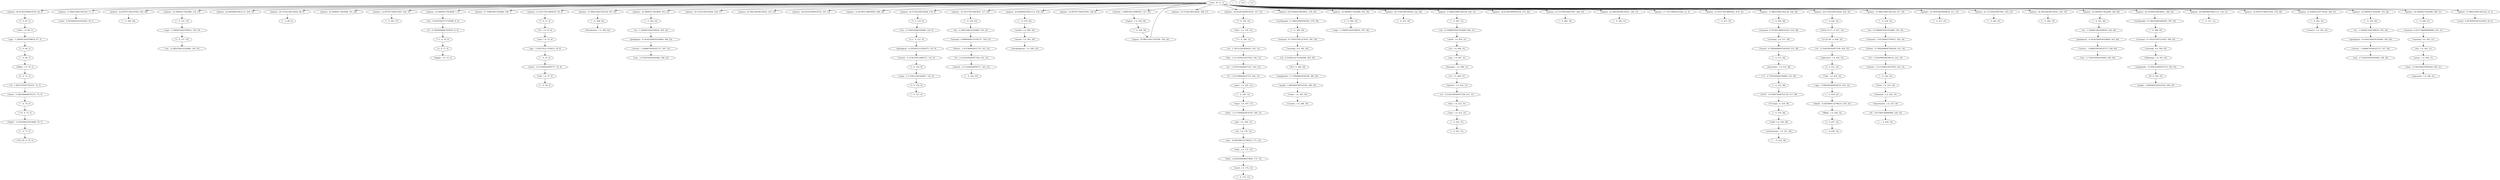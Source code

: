 strict digraph "" {
"('at', -2.2144199392957358, 429, 32)";
"('guinea', 37.686210841592128, 17, 1)";
"('46km', 1.0, 70, 5)";
"('warning', 4.0, 590, 45)";
"('guinea', 32.697937346547405, 583, 44)";
"('guinea', 36.023453009910554, 64, 5)";
"('min', 1.0, 53, 4)";
"('89km', 1.0, 436, 32)";
"('2016', -3.6796975660752738, 517, 38)";
"('8.0', 0, 384, 29)";
"('";
"('";
"('";
"('guinea', 26.046906019821115, 450, 33)";
"('.', 0, 475, 35)";
"('guinea', 29.37242168318426, 88, 6)";
"('guinea', 34.36069517822898, 331, 24)";
"('or', 1.0, 409, 31)";
"('--', 0, 279, 20)";
"('magnitude', 11.578098824595546, 385, 29)";
"(')', 0, 437, 32)";
"('guinea', 32.697937346547405, 502, 37)";
"(\"'s\", 0, 10, 0)";
"('geological', -0.54242509439324849, 306, 22)";
"('taron', -5.5463498048791511, 73, 5)";
"('a', 0, 11, 0)";
"('guinea', 34.36069517822898, 134, 10)";
"('gets', 1.0, 165, 12)";
"('magnitude', 12.958310066307153, 592, 45)";
"('(', 0, 124, 9)";
"('tsunami', 9.1195437047215933, 381, 29)";
"('get', 1.0, 169, 12)";
"('usgs', -1.2940912924769616, 136, 10)";
"('following', 1.0, 591, 45)";
"('earthquake', 27.484550065040281, 379, 29)";
"('us', -1.2940912924769616, 542, 40)";
"('warning', 4.0, 382, 29)";
"('guinea', 27.709663851502686, 100, 7)";
"('.', 0, 89, 6)";
"('guinea', 34.36069517822898, 7, 0)";
"('(', 0, 65, 5)";
"('us', -1.2940912924769616, 305, 22)";
"(';', 0, 415, 31)";
"('no', -0.33984878303763688, 219, 16)";
"('breakingnews', 1.0, 282, 20)";
"('biggie', 1.0, 12, 0)";
"('guinea', 37.686210841592128, 567, 42)";
"('-', 0, 561, 41)";
"(';', 0, 513, 38)";
"('17', -2.7254550566359494, 515, 38)";
"('.', 0, 55, 4)";
"('depth', -4.0205999132796233, 435, 32)";
"('warning', 0.0, 292, 21)";
"('tsunami', 6.7673611866102323, 510, 38)";
"(',', 0, 166, 12)";
"('guinea', 31.035179514865835, 50, 4)";
"('guinea', 29.37242168318426, 239, 17)";
"('info', 1.0, 57, 4)";
"('report', 1.0, 281, 20)";
"('guinea', 24.384148188139541, 252, 18)";
"('guinea', 36.023453009910554, 195, 14)";
"('-', 0, 346, 25)";
"('.', 0, 426, 32)";
"('of', -1.4652776267795353, 72, 5)";
"('.', 0, 438, 32)";
"('geological', -0.54242509439324849, 356, 26)";
"('.', 0, 324, 23)";
"('tsunami', 4.4151786684988696, 291, 21)";
"('guinea', 14.407601198050095, 494, 36)";
"('-', 0, 533, 39)";
"('guinea', 34.36069517822898, 303, 22)";
"('guinea', 29.37242168318426, 118, 9)";
"('more', -2.515449934959717, 56, 4)";
"('media', 1.0, 280, 20)";
"('guinea', 31.035179514865835, 317, 23)";
"('guinea', 32.697937346547405, 108, 8)";
"('via', -2.2483338019162868, 138, 10)";
"('guinea', 26.046906019821115, 278, 20)";
"('from', 1.0, 225, 16)";
"('papua', 35.080724917347936, 330, 24)";
"('as', 0.55294124731449568, 383, 29)";
"('";
"('time', 1.0, 413, 31)";
"(',', 0, 516, 38)";
"('coast', 0.38764005203222629, 24, 2)";
"('|', 0, 119, 9)";
"('earthquake', 27.484550065040281, 587, 45)";
"('guinea', 36.023453009910554, 157, 12)";
"('region', 1.0, 328, 24)";
"('at', -2.2144199392957358, 411, 31)";
"(',', 0, 434, 32)";
"('.', 0, 74, 5)";
"('...', 0, 229, 16)";
"('need', 1.0, 174, 12)";
"('big', -1.3113299523037925, 162, 12)";
"('no', -0.33984878303763688, 404, 31)";
"('say', -2.7254550566359494, 308, 22)";
"('.', 0, 175, 12)";
"(',', 0, 403, 31)";
"(')', 0, 126, 9)";
"('8', 0, 593, 45)";
"('guinea', 29.37242168318426, 368, 27)";
"('epicenter', 1.0, 430, 32)";
"('19m', 1.0, 432, 32)";
"('2016-12-17', 0, 427, 32)";
"(',', 0, 509, 38)";
"('guinea', 42.674484336636851, 378, 29)";
"('103.19', 0, 78, 5)";
"('guinea', 37.686210841592128, 402, 31)";
"('us', -1.2940912924769616, 355, 26)";
"('guinea', 34.36069517822898, 395, 30)";
"('guinea', 29.37242168318426, 532, 39)";
"('(', 0, 431, 32)";
"('guinea', 37.686210841592128, 508, 38)";
"('ago', -5.5881825849539233, 433, 32)";
"('new', 47, 0, -1)";
"('say', -2.7254550566359494, 545, 40)";
"('.', 0, 414, 31)";
"('tsunami', 0.88690489133182737, 320, 23)";
"('issued', -0.70926996097583039, 512, 38)";
"('they', -3.1175099262876795, 168, 12)";
"('rocks', 1.0, 387, 29)";
"('tsunami', 9.1195437047215933, 589, 45)";
"('...', 0, 522, 38)";
"('";
"('.', 0, 266, 19)";
"('quake', 1.8605664769316324, 594, 45)";
"('guinea', 36.023453009910554, 575, 43)";
"('tsunami', 5.591269927554551, 220, 16)";
"('coast', 0.38764005203222629, 18, 1)";
"('guinea', 22.721390356457967, 464, 34)";
"('guinea', 24.384148188139541, 188, 13)";
"('survey', -5.3136376415898727, 123, 9)";
"('.', 0, 224, 16)";
"('country', 1.0, 388, 29)";
"('guinea', 17.733116861413244, 41, 3)";
"('quake', 1.8605664769316324, 386, 29)";
"('ago', -1.2940912924769616, 67, 5)";
"('-', 0, 151, 11)";
"('.', 0, 69, 5)";
"('of', -3.817460144890898, 228, 16)";
"('";
"('help', 1.0, 172, 12)";
"('that', 1.0, 159, 12)";
"('-', 0, 503, 37)";
"('guinea', 31.035179514865835, 474, 35)";
"('for', 1.0, 293, 21)";
"('writersnews', 1.0, 521, 38)";
"(',', 0, 318, 23)";
"('guinea', 29.37242168318426, 425, 32)";
"('e', 0, 71, 5)";
"('as', -1.781512503836435, 161, 12)";
"('depth', -3.4185399219516608, 76, 5)";
"('hawaii', -2.515449934959717, 323, 23)";
"('guinea', 37.686210841592128, 217, 16)";
"('staff', 1.0, 520, 38)";
"('.', 0, 218, 16)";
"('geological', -0.54242509439324849, 543, 40)";
"('7.9', 0, 75, 5)";
"('firstalertwx', 1.0, 569, 42)";
"('guinea', 34.36069517822898, 540, 40)";
"('guinea', 19.395874693094818, 211, 15)";
"('10";
"('damages', 1.0, 408, 31)";
"('ago', -3.202576311355612, 54, 4)";
"('hope', 1.0, 167, 12)";
"('.', 0, 212, 15)";
"('.', 0, 568, 42)";
"('25', 1.0, 52, 4)";
"('areas', 1.0, 294, 21)";
"('-', 0, 465, 34)";
"('injuries', 1.0, 410, 31)";
"('all', 1.0, 170, 12)";
"('honolulu', 1.0, 226, 16)";
"('warning', 2.0, 511, 38)";
"('guinea', 22.721390356457967, 345, 25)";
"('survey', -1.4966676038325737, 544, 40)";
"('24m', 1.0, 66, 5)";
"('via', -2.7254550566359494, 120, 9)";
"('department', 1.0, 227, 16)";
"('word', 1.0, 405, 31)";
"('on', 1.0, 406, 31)";
"(';', 0, 519, 38)";
"(')', 0, 51, 4)";
"('survey', -1.4966676038325737, 307, 22)";
"('guinea', 24.384148188139541, 265, 19)";
"('epicentre', 1.0, 296, 21)";
"('guinea', 42.674484336636851, 586, 45)";
"('ireland', 1.0969100130080567, 327, 24)";
"('guinea', 26.046906019821115, 150, 11)";
"(\"'s\", 0, 160, 12)";
"('geological', -4.3593951321505475, 122, 9)";
"('say', -2.7254550566359494, 358, 26)";
"('.', 0, 584, 44)";
"('.', 0, 189, 13)";
"(',', 0, 541, 40)";
"(')', 0, 68, 5)";
"('?', 0, 158, 12)";
"('reuters', 1.0, 562, 41)";
"('survey', -1.4966676038325737, 357, 26)";
"('near', -2.5381049070569244, 295, 21)";
"('usgs', -1.2940912924769616, 397, 30)";
"('no', -2.2483338019162868, 319, 23)";
"('any', 1.0, 407, 31)";
"('as', -3.3378150046037227, 163, 12)";
"('this', 1.0, 412, 31)";
"('to', -1.0102999566398116, 222, 16)";
"('guinea', 32.697937346547405, 376, 28)";
"('usgs', -5.1110613302342607, 125, 9)";
"('u.s.', 0, 121, 9)";
"('guinea', 21.058632524776392, 560, 41)";
"(',', 0, 290, 21)";
"('guinea', 34.36069517822898, 353, 26)";
"('guinea', 34.36069517822898, 289, 21)";
"('it', -0.70926996097583039, 9, 0)";
"('21";
"('via', -0.81697003775729948, 8, 0)";
"('threat', -1.913389943631755, 321, 23)";
"('it', -1.913389943631755, 164, 12)";
"('guinea', 37.686210841592128, 23, 2)";
"(',', 0, 329, 24)";
"('to', -2.2144199392957358, 322, 23)";
"('i', 0, 137, 10)";
"(',', 0, 354, 26)";
"('the', -4.0205999132796233, 171, 12)";
"('threat', -0.70926996097583039, 221, 16)";
"('hawaii', -1.3113299523037925, 223, 16)";
"('they', -4.6226599046075849, 173, 12)";
"(';', 0, 127, 9)";
"('december', 1.0, 514, 38)";
"(',', 0, 304, 22)";
"('at', -2.2144199392957358, 429, 32)" -> "('epicenter', 1.0, 430, 32)";
"('guinea', 37.686210841592128, 17, 1)" -> "('coast', 0.38764005203222629, 18, 1)";
"('46km', 1.0, 70, 5)" -> "('e', 0, 71, 5)";
"('warning', 4.0, 590, 45)" -> "('following', 1.0, 591, 45)";
"('guinea', 32.697937346547405, 583, 44)" -> "('.', 0, 584, 44)";
"('guinea', 36.023453009910554, 64, 5)" -> "('(', 0, 65, 5)";
"('min', 1.0, 53, 4)" -> "('ago', -3.202576311355612, 54, 4)";
"('89km', 1.0, 436, 32)" -> "(')', 0, 437, 32)";
"('2016', -3.6796975660752738, 517, 38)" -> "('10:25pm', 0, 518, 38)";
"('8.0', 0, 384, 29)" -> "('magnitude', 11.578098824595546, 385, 29)";
"(':', 0, 77, 5)" -> "('103.19', 0, 78, 5)";
"(':', 0, 588, 45)" -> "('tsunami', 9.1195437047215933, 589, 45)";
"('guinea', 29.37242168318426, 88, 6)" -> "('.', 0, 89, 6)";
"('or', 1.0, 409, 31)" -> "('injuries', 1.0, 410, 31)";
"('--', 0, 279, 20)" -> "('media', 1.0, 280, 20)";
"('magnitude', 11.578098824595546, 385, 29)" -> "('quake', 1.8605664769316324, 386, 29)";
"(')', 0, 437, 32)" -> "('.', 0, 438, 32)";
"('guinea', 32.697937346547405, 502, 37)" -> "('-', 0, 503, 37)";
"(\"'s\", 0, 10, 0)" -> "('a', 0, 11, 0)";
"('geological', -0.54242509439324849, 306, 22)" -> "('survey', -1.4966676038325737, 307, 22)";
"('taron', -5.5463498048791511, 73, 5)" -> "('.', 0, 74, 5)";
"('a', 0, 11, 0)" -> "('biggie', 1.0, 12, 0)";
"('guinea', 34.36069517822898, 134, 10)" -> "(':', 0, 135, 10)";
"('gets', 1.0, 165, 12)" -> "(',', 0, 166, 12)";
"('magnitude', 12.958310066307153, 592, 45)" -> "('8', 0, 593, 45)";
"('(', 0, 124, 9)" -> "('usgs', -5.1110613302342607, 125, 9)";
"('tsunami', 9.1195437047215933, 381, 29)" -> "('warning', 4.0, 382, 29)";
"('get', 1.0, 169, 12)" -> "('all', 1.0, 170, 12)";
"('usgs', -1.2940912924769616, 136, 10)" -> "('i', 0, 137, 10)";
"('following', 1.0, 591, 45)" -> "('magnitude', 12.958310066307153, 592, 45)";
"('earthquake', 27.484550065040281, 379, 29)" -> "(':', 0, 380, 29)";
"('us', -1.2940912924769616, 542, 40)" -> "('geological', -0.54242509439324849, 543, 40)";
"('warning', 4.0, 382, 29)" -> "('as', 0.55294124731449568, 383, 29)";
"('guinea', 34.36069517822898, 7, 0)" -> "('via', -0.81697003775729948, 8, 0)";
"('(', 0, 65, 5)" -> "('24m', 1.0, 66, 5)";
"('us', -1.2940912924769616, 305, 22)" -> "('geological', -0.54242509439324849, 306, 22)";
"('no', -0.33984878303763688, 219, 16)" -> "('tsunami', 5.591269927554551, 220, 16)";
"('guinea', 37.686210841592128, 567, 42)" -> "('.', 0, 568, 42)";
"('-', 0, 561, 41)" -> "('reuters', 1.0, 562, 41)";
"(';', 0, 513, 38)" -> "('december', 1.0, 514, 38)";
"('17', -2.7254550566359494, 515, 38)" -> "(',', 0, 516, 38)";
"('.', 0, 55, 4)" -> "('more', -2.515449934959717, 56, 4)";
"('depth', -4.0205999132796233, 435, 32)" -> "('89km', 1.0, 436, 32)";
"('warning', 0.0, 292, 21)" -> "('for', 1.0, 293, 21)";
"('tsunami', 6.7673611866102323, 510, 38)" -> "('warning', 2.0, 511, 38)";
"(',', 0, 166, 12)" -> "('hope', 1.0, 167, 12)";
"('guinea', 31.035179514865835, 50, 4)" -> "(')', 0, 51, 4)";
"('info', 1.0, 57, 4)" -> "(':', 0, 58, 4)";
"('report', 1.0, 281, 20)" -> "('breakingnews', 1.0, 282, 20)";
"('.', 0, 426, 32)" -> "('2016-12-17', 0, 427, 32)";
"('of', -1.4652776267795353, 72, 5)" -> "('taron', -5.5463498048791511, 73, 5)";
"('geological', -0.54242509439324849, 356, 26)" -> "('survey', -1.4966676038325737, 357, 26)";
"('tsunami', 4.4151786684988696, 291, 21)" -> "('warning', 0.0, 292, 21)";
"('guinea', 34.36069517822898, 303, 22)" -> "(',', 0, 304, 22)";
"('guinea', 29.37242168318426, 118, 9)" -> "('|', 0, 119, 9)";
"('more', -2.515449934959717, 56, 4)" -> "('info', 1.0, 57, 4)";
"('media', 1.0, 280, 20)" -> "('report', 1.0, 281, 20)";
"('guinea', 31.035179514865835, 317, 23)" -> "(',', 0, 318, 23)";
"('guinea', 26.046906019821115, 278, 20)" -> "('--', 0, 279, 20)";
"('from', 1.0, 225, 16)" -> "('honolulu', 1.0, 226, 16)";
"('papua', 35.080724917347936, 330, 24)" -> "('new', 47, 0, -1)";
"('as', 0.55294124731449568, 383, 29)" -> "('8.0', 0, 384, 29)";
"(':', 0, 380, 29)" -> "('tsunami', 9.1195437047215933, 381, 29)";
"('time', 1.0, 413, 31)" -> "('.', 0, 414, 31)";
"(',', 0, 516, 38)" -> "('2016', -3.6796975660752738, 517, 38)";
"('|', 0, 119, 9)" -> "('via', -2.7254550566359494, 120, 9)";
"('earthquake', 27.484550065040281, 587, 45)" -> "(':', 0, 588, 45)";
"('guinea', 36.023453009910554, 157, 12)" -> "('?', 0, 158, 12)";
"('region', 1.0, 328, 24)" -> "(',', 0, 329, 24)";
"('at', -2.2144199392957358, 411, 31)" -> "('this', 1.0, 412, 31)";
"(',', 0, 434, 32)" -> "('depth', -4.0205999132796233, 435, 32)";
"('.', 0, 74, 5)" -> "('7.9', 0, 75, 5)";
"('need', 1.0, 174, 12)" -> "('.', 0, 175, 12)";
"('big', -1.3113299523037925, 162, 12)" -> "('as', -3.3378150046037227, 163, 12)";
"('no', -0.33984878303763688, 404, 31)" -> "('word', 1.0, 405, 31)";
"(',', 0, 403, 31)" -> "('no', -0.33984878303763688, 404, 31)";
"(')', 0, 126, 9)" -> "(';', 0, 127, 9)";
"('8', 0, 593, 45)" -> "('quake', 1.8605664769316324, 594, 45)";
"('epicenter', 1.0, 430, 32)" -> "('(', 0, 431, 32)";
"('19m', 1.0, 432, 32)" -> "('ago', -5.5881825849539233, 433, 32)";
"('2016-12-17', 0, 427, 32)" -> "('21:22:39', 0, 428, 32)";
"(',', 0, 509, 38)" -> "('tsunami', 6.7673611866102323, 510, 38)";
"('guinea', 42.674484336636851, 378, 29)" -> "('earthquake', 27.484550065040281, 379, 29)";
"('guinea', 37.686210841592128, 402, 31)" -> "(',', 0, 403, 31)";
"('us', -1.2940912924769616, 355, 26)" -> "('geological', -0.54242509439324849, 356, 26)";
"('guinea', 34.36069517822898, 395, 30)" -> "(':', 0, 396, 30)";
"('guinea', 29.37242168318426, 532, 39)" -> "('-', 0, 533, 39)";
"('(', 0, 431, 32)" -> "('19m', 1.0, 432, 32)";
"('guinea', 37.686210841592128, 508, 38)" -> "(',', 0, 509, 38)";
"('ago', -5.5881825849539233, 433, 32)" -> "(',', 0, 434, 32)";
"('new', 47, 0, -1)" -> "('guinea', 37.686210841592128, 17, 1)";
"('new', 47, 0, -1)" -> "('guinea', 22.721390356457967, 345, 25)";
"('new', 47, 0, -1)" -> "('guinea', 24.384148188139541, 188, 13)";
"('new', 47, 0, -1)" -> "('guinea', 32.697937346547405, 583, 44)";
"('new', 47, 0, -1)" -> "('guinea', 14.407601198050095, 494, 36)";
"('new', 47, 0, -1)" -> "('guinea', 36.023453009910554, 64, 5)";
"('new', 47, 0, -1)" -> "('guinea', 34.36069517822898, 303, 22)";
"('new', 47, 0, -1)" -> "('guinea', 29.37242168318426, 118, 9)";
"('new', 47, 0, -1)" -> "('guinea', 24.384148188139541, 265, 19)";
"('new', 47, 0, -1)" -> "('guinea', 31.035179514865835, 317, 23)";
"('new', 47, 0, -1)" -> "('guinea', 32.697937346547405, 108, 8)";
"('new', 47, 0, -1)" -> "('guinea', 42.674484336636851, 586, 45)";
"('new', 47, 0, -1)" -> "('ireland', 1.0969100130080567, 327, 24)";
"('new', 47, 0, -1)" -> "('guinea', 26.046906019821115, 278, 20)";
"('new', 47, 0, -1)" -> "('guinea', 26.046906019821115, 150, 11)";
"('new', 47, 0, -1)" -> "('guinea', 34.36069517822898, 353, 26)";
"('new', 47, 0, -1)" -> "('guinea', 22.721390356457967, 464, 34)";
"('new', 47, 0, -1)" -> "('guinea', 26.046906019821115, 450, 33)";
"('new', 47, 0, -1)" -> "('guinea', 29.37242168318426, 88, 6)";
"('new', 47, 0, -1)" -> "('guinea', 29.37242168318426, 532, 39)";
"('new', 47, 0, -1)" -> "('guinea', 36.023453009910554, 157, 12)";
"('new', 47, 0, -1)" -> "('guinea', 34.36069517822898, 331, 24)";
"('new', 47, 0, -1)" -> "('guinea', 36.023453009910554, 575, 43)";
"('new', 47, 0, -1)" -> "('guinea', 32.697937346547405, 502, 37)";
"('new', 47, 0, -1)" -> "('guinea', 29.37242168318426, 239, 17)";
"('new', 47, 0, -1)" -> "('guinea', 34.36069517822898, 134, 10)";
"('new', 47, 0, -1)" -> "('guinea', 31.035179514865835, 474, 35)";
"('new', 47, 0, -1)" -> "('guinea', 32.697937346547405, 376, 28)";
"('new', 47, 0, -1)" -> "('guinea', 21.058632524776392, 560, 41)";
"('new', 47, 0, -1)" -> "('guinea', 29.37242168318426, 425, 32)";
"('new', 47, 0, -1)" -> "('guinea', 34.36069517822898, 289, 21)";
"('new', 47, 0, -1)" -> "('guinea', 29.37242168318426, 368, 27)";
"('new', 47, 0, -1)" -> "('guinea', 37.686210841592128, 217, 16)";
"('new', 47, 0, -1)" -> "('guinea', 34.36069517822898, 7, 0)";
"('new', 47, 0, -1)" -> "('guinea', 36.023453009910554, 195, 14)";
"('new', 47, 0, -1)" -> "('guinea', 37.686210841592128, 23, 2)";
"('new', 47, 0, -1)" -> "('guinea', 37.686210841592128, 402, 31)";
"('new', 47, 0, -1)" -> "('guinea', 17.733116861413244, 41, 3)";
"('new', 47, 0, -1)" -> "('guinea', 19.395874693094818, 211, 15)";
"('new', 47, 0, -1)" -> "('guinea', 37.686210841592128, 567, 42)";
"('new', 47, 0, -1)" -> "('guinea', 34.36069517822898, 540, 40)";
"('new', 47, 0, -1)" -> "('guinea', 31.035179514865835, 50, 4)";
"('new', 47, 0, -1)" -> "('guinea', 27.709663851502686, 100, 7)";
"('new', 47, 0, -1)" -> "('guinea', 37.686210841592128, 508, 38)";
"('new', 47, 0, -1)" -> "('guinea', 24.384148188139541, 252, 18)";
"('new', 47, 0, -1)" -> "('guinea', 42.674484336636851, 378, 29)";
"('new', 47, 0, -1)" -> "('guinea', 34.36069517822898, 395, 30)";
"('.', 0, 414, 31)" -> "(';', 0, 415, 31)";
"('tsunami', 0.88690489133182737, 320, 23)" -> "('threat', -1.913389943631755, 321, 23)";
"('issued', -0.70926996097583039, 512, 38)" -> "(';', 0, 513, 38)";
"('they', -3.1175099262876795, 168, 12)" -> "('get', 1.0, 169, 12)";
"('rocks', 1.0, 387, 29)" -> "('country', 1.0, 388, 29)";
"('tsunami', 9.1195437047215933, 589, 45)" -> "('warning', 4.0, 590, 45)";
"(':', 0, 396, 30)" -> "('usgs', -1.2940912924769616, 397, 30)";
"('tsunami', 5.591269927554551, 220, 16)" -> "('threat', -0.70926996097583039, 221, 16)";
"('guinea', 22.721390356457967, 464, 34)" -> "('-', 0, 465, 34)";
"('guinea', 24.384148188139541, 188, 13)" -> "('.', 0, 189, 13)";
"('survey', -5.3136376415898727, 123, 9)" -> "('(', 0, 124, 9)";
"('.', 0, 224, 16)" -> "('from', 1.0, 225, 16)";
"('quake', 1.8605664769316324, 386, 29)" -> "('rocks', 1.0, 387, 29)";
"('ago', -1.2940912924769616, 67, 5)" -> "(')', 0, 68, 5)";
"('.', 0, 69, 5)" -> "('46km', 1.0, 70, 5)";
"('of', -3.817460144890898, 228, 16)" -> "('...', 0, 229, 16)";
"(':', 0, 135, 10)" -> "('usgs', -1.2940912924769616, 136, 10)";
"('help', 1.0, 172, 12)" -> "('they', -4.6226599046075849, 173, 12)";
"('that', 1.0, 159, 12)" -> "(\"'s\", 0, 160, 12)";
"('guinea', 31.035179514865835, 474, 35)" -> "('.', 0, 475, 35)";
"('for', 1.0, 293, 21)" -> "('areas', 1.0, 294, 21)";
"('writersnews', 1.0, 521, 38)" -> "('...', 0, 522, 38)";
"(',', 0, 318, 23)" -> "('no', -2.2483338019162868, 319, 23)";
"('guinea', 29.37242168318426, 425, 32)" -> "('.', 0, 426, 32)";
"('e', 0, 71, 5)" -> "('of', -1.4652776267795353, 72, 5)";
"('as', -1.781512503836435, 161, 12)" -> "('big', -1.3113299523037925, 162, 12)";
"('depth', -3.4185399219516608, 76, 5)" -> "(':', 0, 77, 5)";
"('hawaii', -2.515449934959717, 323, 23)" -> "('.', 0, 324, 23)";
"('guinea', 37.686210841592128, 217, 16)" -> "('.', 0, 218, 16)";
"('staff', 1.0, 520, 38)" -> "('writersnews', 1.0, 521, 38)";
"('.', 0, 218, 16)" -> "('no', -0.33984878303763688, 219, 16)";
"('geological', -0.54242509439324849, 543, 40)" -> "('survey', -1.4966676038325737, 544, 40)";
"('7.9', 0, 75, 5)" -> "('depth', -3.4185399219516608, 76, 5)";
"('guinea', 34.36069517822898, 540, 40)" -> "(',', 0, 541, 40)";
"('guinea', 19.395874693094818, 211, 15)" -> "('.', 0, 212, 15)";
"('10:25pm', 0, 518, 38)" -> "(';', 0, 519, 38)";
"('damages', 1.0, 408, 31)" -> "('or', 1.0, 409, 31)";
"('ago', -3.202576311355612, 54, 4)" -> "('.', 0, 55, 4)";
"('hope', 1.0, 167, 12)" -> "('they', -3.1175099262876795, 168, 12)";
"('.', 0, 568, 42)" -> "('firstalertwx', 1.0, 569, 42)";
"('25', 1.0, 52, 4)" -> "('min', 1.0, 53, 4)";
"('areas', 1.0, 294, 21)" -> "('near', -2.5381049070569244, 295, 21)";
"('injuries', 1.0, 410, 31)" -> "('at', -2.2144199392957358, 411, 31)";
"('all', 1.0, 170, 12)" -> "('the', -4.0205999132796233, 171, 12)";
"('honolulu', 1.0, 226, 16)" -> "('department', 1.0, 227, 16)";
"('warning', 2.0, 511, 38)" -> "('issued', -0.70926996097583039, 512, 38)";
"('guinea', 22.721390356457967, 345, 25)" -> "('-', 0, 346, 25)";
"('survey', -1.4966676038325737, 544, 40)" -> "('say', -2.7254550566359494, 545, 40)";
"('24m', 1.0, 66, 5)" -> "('ago', -1.2940912924769616, 67, 5)";
"('via', -2.7254550566359494, 120, 9)" -> "('u.s.', 0, 121, 9)";
"('department', 1.0, 227, 16)" -> "('of', -3.817460144890898, 228, 16)";
"('word', 1.0, 405, 31)" -> "('on', 1.0, 406, 31)";
"('on', 1.0, 406, 31)" -> "('any', 1.0, 407, 31)";
"(';', 0, 519, 38)" -> "('staff', 1.0, 520, 38)";
"(')', 0, 51, 4)" -> "('25', 1.0, 52, 4)";
"('survey', -1.4966676038325737, 307, 22)" -> "('say', -2.7254550566359494, 308, 22)";
"('guinea', 24.384148188139541, 265, 19)" -> "('.', 0, 266, 19)";
"('guinea', 42.674484336636851, 586, 45)" -> "('earthquake', 27.484550065040281, 587, 45)";
"('ireland', 1.0969100130080567, 327, 24)" -> "('region', 1.0, 328, 24)";
"('guinea', 26.046906019821115, 150, 11)" -> "('-', 0, 151, 11)";
"(\"'s\", 0, 160, 12)" -> "('as', -1.781512503836435, 161, 12)";
"('geological', -4.3593951321505475, 122, 9)" -> "('survey', -5.3136376415898727, 123, 9)";
"(',', 0, 541, 40)" -> "('us', -1.2940912924769616, 542, 40)";
"(')', 0, 68, 5)" -> "('.', 0, 69, 5)";
"('?', 0, 158, 12)" -> "('that', 1.0, 159, 12)";
"('survey', -1.4966676038325737, 357, 26)" -> "('say', -2.7254550566359494, 358, 26)";
"('near', -2.5381049070569244, 295, 21)" -> "('epicentre', 1.0, 296, 21)";
"('no', -2.2483338019162868, 319, 23)" -> "('tsunami', 0.88690489133182737, 320, 23)";
"('any', 1.0, 407, 31)" -> "('damages', 1.0, 408, 31)";
"('as', -3.3378150046037227, 163, 12)" -> "('it', -1.913389943631755, 164, 12)";
"('this', 1.0, 412, 31)" -> "('time', 1.0, 413, 31)";
"('to', -1.0102999566398116, 222, 16)" -> "('hawaii', -1.3113299523037925, 223, 16)";
"('usgs', -5.1110613302342607, 125, 9)" -> "(')', 0, 126, 9)";
"('u.s.', 0, 121, 9)" -> "('geological', -4.3593951321505475, 122, 9)";
"('guinea', 21.058632524776392, 560, 41)" -> "('-', 0, 561, 41)";
"(',', 0, 290, 21)" -> "('tsunami', 4.4151786684988696, 291, 21)";
"('guinea', 34.36069517822898, 353, 26)" -> "(',', 0, 354, 26)";
"('guinea', 34.36069517822898, 289, 21)" -> "(',', 0, 290, 21)";
"('it', -0.70926996097583039, 9, 0)" -> "(\"'s\", 0, 10, 0)";
"('21:22:39', 0, 428, 32)" -> "('at', -2.2144199392957358, 429, 32)";
"('via', -0.81697003775729948, 8, 0)" -> "('it', -0.70926996097583039, 9, 0)";
"('threat', -1.913389943631755, 321, 23)" -> "('to', -2.2144199392957358, 322, 23)";
"('it', -1.913389943631755, 164, 12)" -> "('gets', 1.0, 165, 12)";
"('guinea', 37.686210841592128, 23, 2)" -> "('coast', 0.38764005203222629, 24, 2)";
"(',', 0, 329, 24)" -> "('papua', 35.080724917347936, 330, 24)";
"('to', -2.2144199392957358, 322, 23)" -> "('hawaii', -2.515449934959717, 323, 23)";
"('i', 0, 137, 10)" -> "('via', -2.2483338019162868, 138, 10)";
"(',', 0, 354, 26)" -> "('us', -1.2940912924769616, 355, 26)";
"('the', -4.0205999132796233, 171, 12)" -> "('help', 1.0, 172, 12)";
"('threat', -0.70926996097583039, 221, 16)" -> "('to', -1.0102999566398116, 222, 16)";
"('hawaii', -1.3113299523037925, 223, 16)" -> "('.', 0, 224, 16)";
"('they', -4.6226599046075849, 173, 12)" -> "('need', 1.0, 174, 12)";
"('december', 1.0, 514, 38)" -> "('17', -2.7254550566359494, 515, 38)";
"(',', 0, 304, 22)" -> "('us', -1.2940912924769616, 305, 22)";
}
